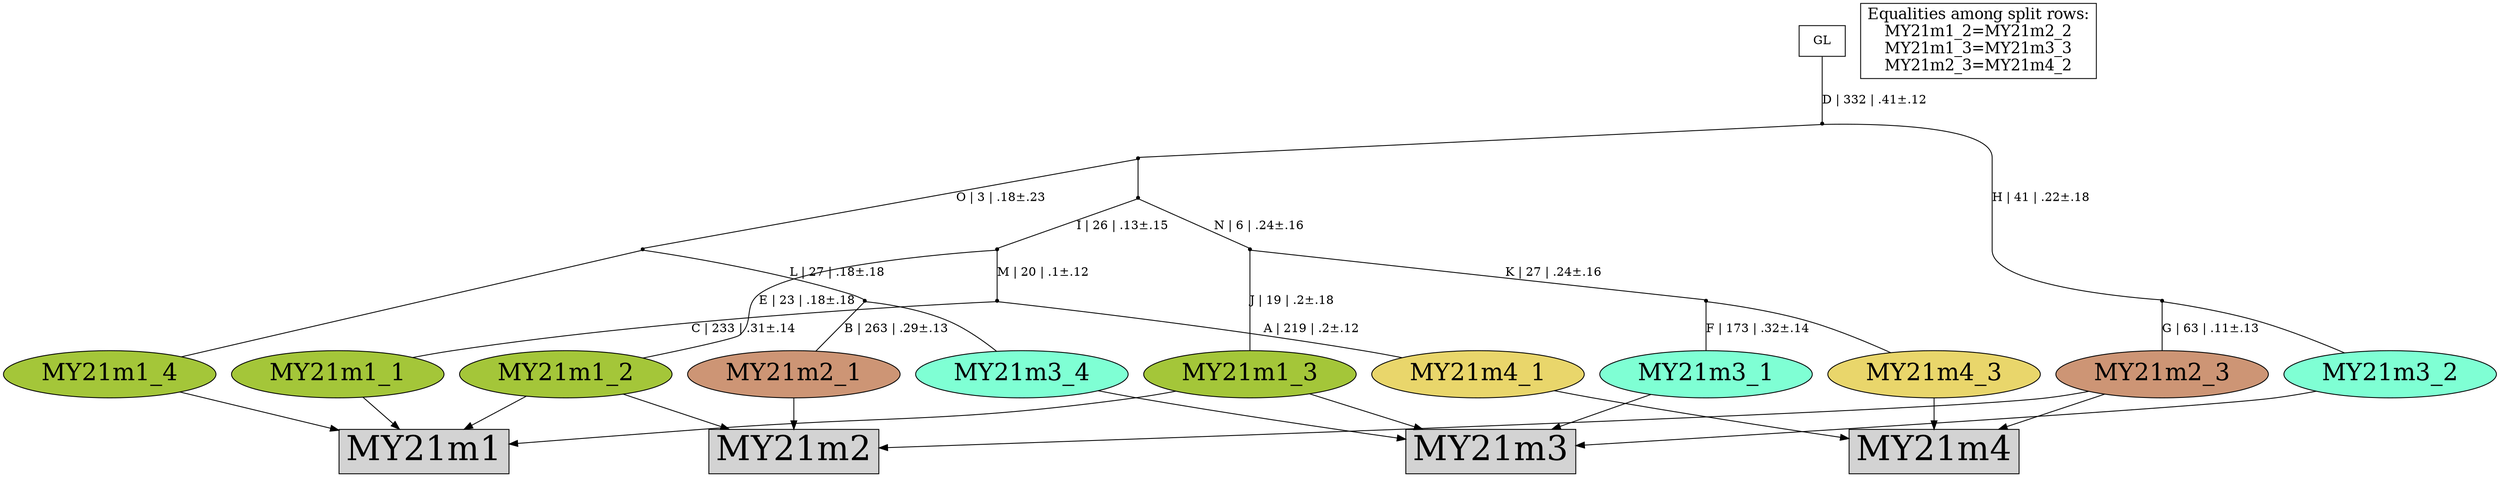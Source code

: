 digraph {
rowMY21m1[label="MY21m1",shape=box,style=filled,fontsize=40];
rowMY21m2[label="MY21m2",shape=box,style=filled,fontsize=40];
rowMY21m3[label="MY21m3",shape=box,style=filled,fontsize=40];
rowMY21m4[label="MY21m4",shape=box,style=filled,fontsize=40];
MY21m1_1[label="MY21m1_1",shape=oval,style=filled,fontsize=28,fillcolor="#a4c639"];
MY21m1_2[label="MY21m1_2",shape=oval,style=filled,fontsize=28,fillcolor="#a4c639"];
MY21m1_3[label="MY21m1_3",shape=oval,style=filled,fontsize=28,fillcolor="#a4c639"];
MY21m1_4[label="MY21m1_4",shape=oval,style=filled,fontsize=28,fillcolor="#a4c639"];
MY21m2_1[label="MY21m2_1",shape=oval,style=filled,fontsize=28,fillcolor="#cd9575"];
MY21m2_3[label="MY21m2_3",shape=oval,style=filled,fontsize=28,fillcolor="#cd9575"];
MY21m3_1[label="MY21m3_1",shape=oval,style=filled,fontsize=28,fillcolor="#7fffd4"];
MY21m3_2[label="MY21m3_2",shape=oval,style=filled,fontsize=28,fillcolor="#7fffd4"];
MY21m3_4[label="MY21m3_4",shape=oval,style=filled,fontsize=28,fillcolor="#7fffd4"];
MY21m4_1[label="MY21m4_1",shape=oval,style=filled,fontsize=28,fillcolor="#e9d66b"];
MY21m4_3[label="MY21m4_3",shape=oval,style=filled,fontsize=28,fillcolor="#e9d66b"];
MY21m1_1 -> rowMY21m1[arrowhead="normal"];
MY21m1_2 -> rowMY21m1[arrowhead="normal"];
MY21m1_3 -> rowMY21m1[arrowhead="normal"];
MY21m1_4 -> rowMY21m1[arrowhead="normal"];
MY21m2_1 -> rowMY21m2[arrowhead="normal"];
MY21m1_2 -> rowMY21m2[arrowhead="normal"];
MY21m2_3 -> rowMY21m2[arrowhead="normal"];
MY21m3_1 -> rowMY21m3[arrowhead="normal"];
MY21m3_2 -> rowMY21m3[arrowhead="normal"];
MY21m1_3 -> rowMY21m3[arrowhead="normal"];
MY21m3_4 -> rowMY21m3[arrowhead="normal"];
MY21m4_1 -> rowMY21m4[arrowhead="normal"];
MY21m2_3 -> rowMY21m4[arrowhead="normal"];
MY21m4_3 -> rowMY21m4[arrowhead="normal"];
{rank = same;MY21m1_1;MY21m1_2;MY21m1_3;MY21m1_4;MY21m2_1;MY21m2_3;MY21m3_1;MY21m3_2;MY21m3_4;MY21m4_1;MY21m4_3;}
legend[label="Equalities among split rows:
MY21m1_2=MY21m2_2
MY21m1_3=MY21m3_3
MY21m2_3=MY21m4_2
",shape=box,fontsize=18];
Int1[shape=point,style=filled,fillcolor=black,label=""];
Int1 -> MY21m3_1[arrowhead=none, label="F | 173 | .32±.14"];
Int1 -> MY21m4_3[arrowhead=none, label=""];
Int2[shape=point,style=filled,fillcolor=black,label=""];
Int2 -> MY21m2_1[arrowhead=none, label="B | 263 | .29±.13"];
Int2 -> MY21m3_4[arrowhead=none, label=""];
Int3[shape=point,style=filled,fillcolor=black,label=""];
Int3 -> MY21m1_1[arrowhead=none, label="C | 233 | .31±.14"];
Int3 -> MY21m4_1[arrowhead=none, label="A | 219 | .2±.12"];
Int4[shape=point,style=filled,fillcolor=black,label=""];
Int4 -> MY21m2_3[arrowhead=none, label="G | 63 | .11±.13"];
Int4 -> MY21m3_2[arrowhead=none, label=""];
Int5[shape=point,style=filled,fillcolor=black,label=""];
Int5 -> MY21m1_4[arrowhead=none, label=""];
Int5 -> Int2[arrowhead=none, label="L | 27 | .18±.18"];
Int6[shape=point,style=filled,fillcolor=black,label=""];
Int6 -> MY21m1_3[arrowhead=none, label="J | 19 | .2±.18"];
Int6 -> Int1[arrowhead=none, label="K | 27 | .24±.16"];
Int7[shape=point,style=filled,fillcolor=black,label=""];
Int7 -> MY21m1_2[arrowhead=none, label="E | 23 | .18±.18"];
Int7 -> Int3[arrowhead=none, label="M | 20 | .1±.12"];
Int8[shape=point,style=filled,fillcolor=black,label=""];
Int8 -> Int6[arrowhead=none, label="N | 6 | .24±.16"];
Int8 -> Int7[arrowhead=none, label="I | 26 | .13±.15"];
Int9[shape=point,style=filled,fillcolor=black,label=""];
Int9 -> Int5[arrowhead=none, label="O | 3 | .18±.23"];
Int9 -> Int8[arrowhead=none, label=""];
Int10[shape=point,style=filled,fillcolor=black,label=""];
Int10 -> Int4[arrowhead=none, label="H | 41 | .22±.18"];
Int10 -> Int9[arrowhead=none, label=""];
GL[label="GL",shape=box,style=filled,fillcolor=white];
GL -> Int10[arrowhead=none, label="D | 332 | .41±.12"];
}